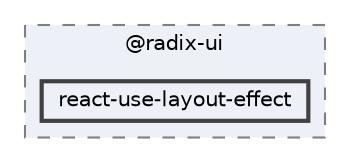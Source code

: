 digraph "C:/Users/arisc/OneDrive/Documents/GitHub/FINAL/EcoEats-Project/node_modules/@radix-ui/react-use-layout-effect"
{
 // LATEX_PDF_SIZE
  bgcolor="transparent";
  edge [fontname=Helvetica,fontsize=10,labelfontname=Helvetica,labelfontsize=10];
  node [fontname=Helvetica,fontsize=10,shape=box,height=0.2,width=0.4];
  compound=true
  subgraph clusterdir_ab62ad447ec992f2fe79c76b760e4d1f {
    graph [ bgcolor="#edf0f7", pencolor="grey50", label="@radix-ui", fontname=Helvetica,fontsize=10 style="filled,dashed", URL="dir_ab62ad447ec992f2fe79c76b760e4d1f.html",tooltip=""]
  dir_db59ae89b689cdd3df9a0820d9e4f56a [label="react-use-layout-effect", fillcolor="#edf0f7", color="grey25", style="filled,bold", URL="dir_db59ae89b689cdd3df9a0820d9e4f56a.html",tooltip=""];
  }
}
